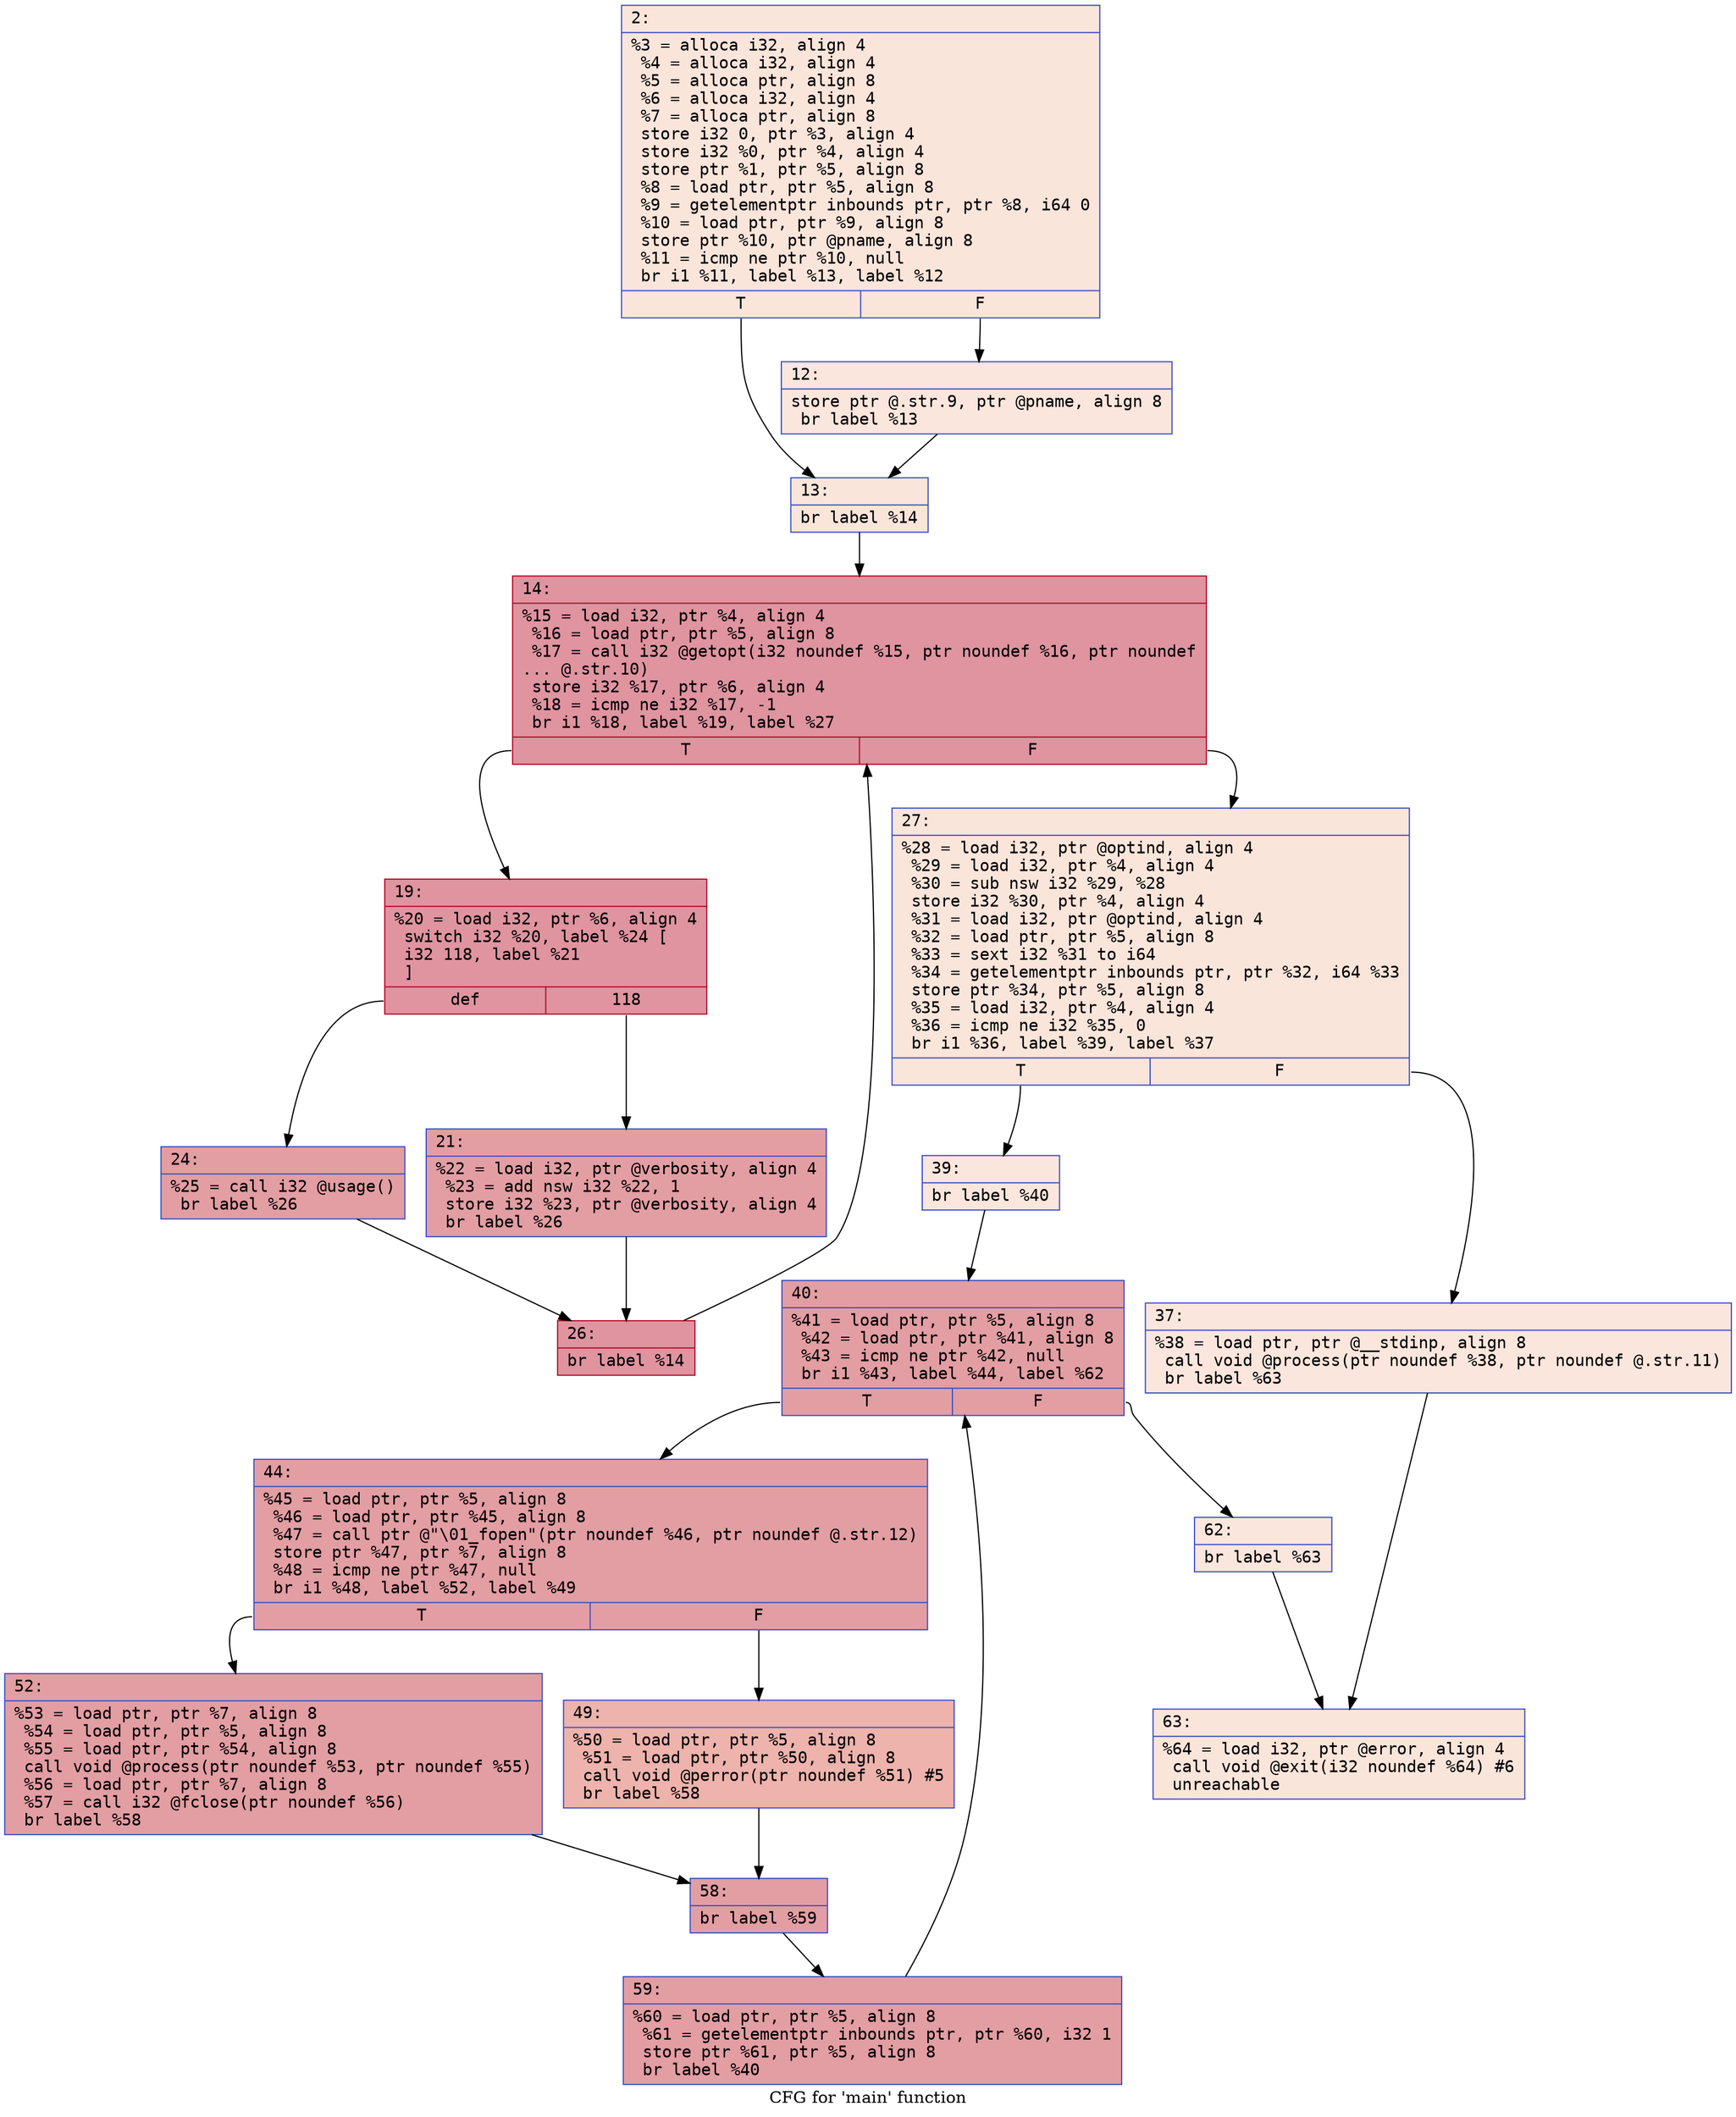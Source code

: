 digraph "CFG for 'main' function" {
	label="CFG for 'main' function";

	Node0x600001c5e800 [shape=record,color="#3d50c3ff", style=filled, fillcolor="#f4c5ad70" fontname="Courier",label="{2:\l|  %3 = alloca i32, align 4\l  %4 = alloca i32, align 4\l  %5 = alloca ptr, align 8\l  %6 = alloca i32, align 4\l  %7 = alloca ptr, align 8\l  store i32 0, ptr %3, align 4\l  store i32 %0, ptr %4, align 4\l  store ptr %1, ptr %5, align 8\l  %8 = load ptr, ptr %5, align 8\l  %9 = getelementptr inbounds ptr, ptr %8, i64 0\l  %10 = load ptr, ptr %9, align 8\l  store ptr %10, ptr @pname, align 8\l  %11 = icmp ne ptr %10, null\l  br i1 %11, label %13, label %12\l|{<s0>T|<s1>F}}"];
	Node0x600001c5e800:s0 -> Node0x600001c5e8a0[tooltip="2 -> 13\nProbability 50.00%" ];
	Node0x600001c5e800:s1 -> Node0x600001c5e850[tooltip="2 -> 12\nProbability 50.00%" ];
	Node0x600001c5e850 [shape=record,color="#3d50c3ff", style=filled, fillcolor="#f3c7b170" fontname="Courier",label="{12:\l|  store ptr @.str.9, ptr @pname, align 8\l  br label %13\l}"];
	Node0x600001c5e850 -> Node0x600001c5e8a0[tooltip="12 -> 13\nProbability 100.00%" ];
	Node0x600001c5e8a0 [shape=record,color="#3d50c3ff", style=filled, fillcolor="#f4c5ad70" fontname="Courier",label="{13:\l|  br label %14\l}"];
	Node0x600001c5e8a0 -> Node0x600001c5e8f0[tooltip="13 -> 14\nProbability 100.00%" ];
	Node0x600001c5e8f0 [shape=record,color="#b70d28ff", style=filled, fillcolor="#b70d2870" fontname="Courier",label="{14:\l|  %15 = load i32, ptr %4, align 4\l  %16 = load ptr, ptr %5, align 8\l  %17 = call i32 @getopt(i32 noundef %15, ptr noundef %16, ptr noundef\l... @.str.10)\l  store i32 %17, ptr %6, align 4\l  %18 = icmp ne i32 %17, -1\l  br i1 %18, label %19, label %27\l|{<s0>T|<s1>F}}"];
	Node0x600001c5e8f0:s0 -> Node0x600001c5e940[tooltip="14 -> 19\nProbability 100.00%" ];
	Node0x600001c5e8f0:s1 -> Node0x600001c5ea80[tooltip="14 -> 27\nProbability 0.00%" ];
	Node0x600001c5e940 [shape=record,color="#b70d28ff", style=filled, fillcolor="#b70d2870" fontname="Courier",label="{19:\l|  %20 = load i32, ptr %6, align 4\l  switch i32 %20, label %24 [\l    i32 118, label %21\l  ]\l|{<s0>def|<s1>118}}"];
	Node0x600001c5e940:s0 -> Node0x600001c5e9e0[tooltip="19 -> 24\nProbability 50.00%" ];
	Node0x600001c5e940:s1 -> Node0x600001c5e990[tooltip="19 -> 21\nProbability 50.00%" ];
	Node0x600001c5e990 [shape=record,color="#3d50c3ff", style=filled, fillcolor="#be242e70" fontname="Courier",label="{21:\l|  %22 = load i32, ptr @verbosity, align 4\l  %23 = add nsw i32 %22, 1\l  store i32 %23, ptr @verbosity, align 4\l  br label %26\l}"];
	Node0x600001c5e990 -> Node0x600001c5ea30[tooltip="21 -> 26\nProbability 100.00%" ];
	Node0x600001c5e9e0 [shape=record,color="#3d50c3ff", style=filled, fillcolor="#be242e70" fontname="Courier",label="{24:\l|  %25 = call i32 @usage()\l  br label %26\l}"];
	Node0x600001c5e9e0 -> Node0x600001c5ea30[tooltip="24 -> 26\nProbability 100.00%" ];
	Node0x600001c5ea30 [shape=record,color="#b70d28ff", style=filled, fillcolor="#b70d2870" fontname="Courier",label="{26:\l|  br label %14\l}"];
	Node0x600001c5ea30 -> Node0x600001c5e8f0[tooltip="26 -> 14\nProbability 100.00%" ];
	Node0x600001c5ea80 [shape=record,color="#3d50c3ff", style=filled, fillcolor="#f4c5ad70" fontname="Courier",label="{27:\l|  %28 = load i32, ptr @optind, align 4\l  %29 = load i32, ptr %4, align 4\l  %30 = sub nsw i32 %29, %28\l  store i32 %30, ptr %4, align 4\l  %31 = load i32, ptr @optind, align 4\l  %32 = load ptr, ptr %5, align 8\l  %33 = sext i32 %31 to i64\l  %34 = getelementptr inbounds ptr, ptr %32, i64 %33\l  store ptr %34, ptr %5, align 8\l  %35 = load i32, ptr %4, align 4\l  %36 = icmp ne i32 %35, 0\l  br i1 %36, label %39, label %37\l|{<s0>T|<s1>F}}"];
	Node0x600001c5ea80:s0 -> Node0x600001c5eb20[tooltip="27 -> 39\nProbability 50.00%" ];
	Node0x600001c5ea80:s1 -> Node0x600001c5ead0[tooltip="27 -> 37\nProbability 50.00%" ];
	Node0x600001c5ead0 [shape=record,color="#3d50c3ff", style=filled, fillcolor="#f3c7b170" fontname="Courier",label="{37:\l|  %38 = load ptr, ptr @__stdinp, align 8\l  call void @process(ptr noundef %38, ptr noundef @.str.11)\l  br label %63\l}"];
	Node0x600001c5ead0 -> Node0x600001c5eda0[tooltip="37 -> 63\nProbability 100.00%" ];
	Node0x600001c5eb20 [shape=record,color="#3d50c3ff", style=filled, fillcolor="#f3c7b170" fontname="Courier",label="{39:\l|  br label %40\l}"];
	Node0x600001c5eb20 -> Node0x600001c5eb70[tooltip="39 -> 40\nProbability 100.00%" ];
	Node0x600001c5eb70 [shape=record,color="#3d50c3ff", style=filled, fillcolor="#be242e70" fontname="Courier",label="{40:\l|  %41 = load ptr, ptr %5, align 8\l  %42 = load ptr, ptr %41, align 8\l  %43 = icmp ne ptr %42, null\l  br i1 %43, label %44, label %62\l|{<s0>T|<s1>F}}"];
	Node0x600001c5eb70:s0 -> Node0x600001c5ebc0[tooltip="40 -> 44\nProbability 100.00%" ];
	Node0x600001c5eb70:s1 -> Node0x600001c5ed50[tooltip="40 -> 62\nProbability 0.00%" ];
	Node0x600001c5ebc0 [shape=record,color="#3d50c3ff", style=filled, fillcolor="#be242e70" fontname="Courier",label="{44:\l|  %45 = load ptr, ptr %5, align 8\l  %46 = load ptr, ptr %45, align 8\l  %47 = call ptr @\"\\01_fopen\"(ptr noundef %46, ptr noundef @.str.12)\l  store ptr %47, ptr %7, align 8\l  %48 = icmp ne ptr %47, null\l  br i1 %48, label %52, label %49\l|{<s0>T|<s1>F}}"];
	Node0x600001c5ebc0:s0 -> Node0x600001c5ec60[tooltip="44 -> 52\nProbability 94.12%" ];
	Node0x600001c5ebc0:s1 -> Node0x600001c5ec10[tooltip="44 -> 49\nProbability 5.88%" ];
	Node0x600001c5ec10 [shape=record,color="#3d50c3ff", style=filled, fillcolor="#d6524470" fontname="Courier",label="{49:\l|  %50 = load ptr, ptr %5, align 8\l  %51 = load ptr, ptr %50, align 8\l  call void @perror(ptr noundef %51) #5\l  br label %58\l}"];
	Node0x600001c5ec10 -> Node0x600001c5ecb0[tooltip="49 -> 58\nProbability 100.00%" ];
	Node0x600001c5ec60 [shape=record,color="#3d50c3ff", style=filled, fillcolor="#be242e70" fontname="Courier",label="{52:\l|  %53 = load ptr, ptr %7, align 8\l  %54 = load ptr, ptr %5, align 8\l  %55 = load ptr, ptr %54, align 8\l  call void @process(ptr noundef %53, ptr noundef %55)\l  %56 = load ptr, ptr %7, align 8\l  %57 = call i32 @fclose(ptr noundef %56)\l  br label %58\l}"];
	Node0x600001c5ec60 -> Node0x600001c5ecb0[tooltip="52 -> 58\nProbability 100.00%" ];
	Node0x600001c5ecb0 [shape=record,color="#3d50c3ff", style=filled, fillcolor="#be242e70" fontname="Courier",label="{58:\l|  br label %59\l}"];
	Node0x600001c5ecb0 -> Node0x600001c5ed00[tooltip="58 -> 59\nProbability 100.00%" ];
	Node0x600001c5ed00 [shape=record,color="#3d50c3ff", style=filled, fillcolor="#be242e70" fontname="Courier",label="{59:\l|  %60 = load ptr, ptr %5, align 8\l  %61 = getelementptr inbounds ptr, ptr %60, i32 1\l  store ptr %61, ptr %5, align 8\l  br label %40\l}"];
	Node0x600001c5ed00 -> Node0x600001c5eb70[tooltip="59 -> 40\nProbability 100.00%" ];
	Node0x600001c5ed50 [shape=record,color="#3d50c3ff", style=filled, fillcolor="#f3c7b170" fontname="Courier",label="{62:\l|  br label %63\l}"];
	Node0x600001c5ed50 -> Node0x600001c5eda0[tooltip="62 -> 63\nProbability 100.00%" ];
	Node0x600001c5eda0 [shape=record,color="#3d50c3ff", style=filled, fillcolor="#f4c5ad70" fontname="Courier",label="{63:\l|  %64 = load i32, ptr @error, align 4\l  call void @exit(i32 noundef %64) #6\l  unreachable\l}"];
}
